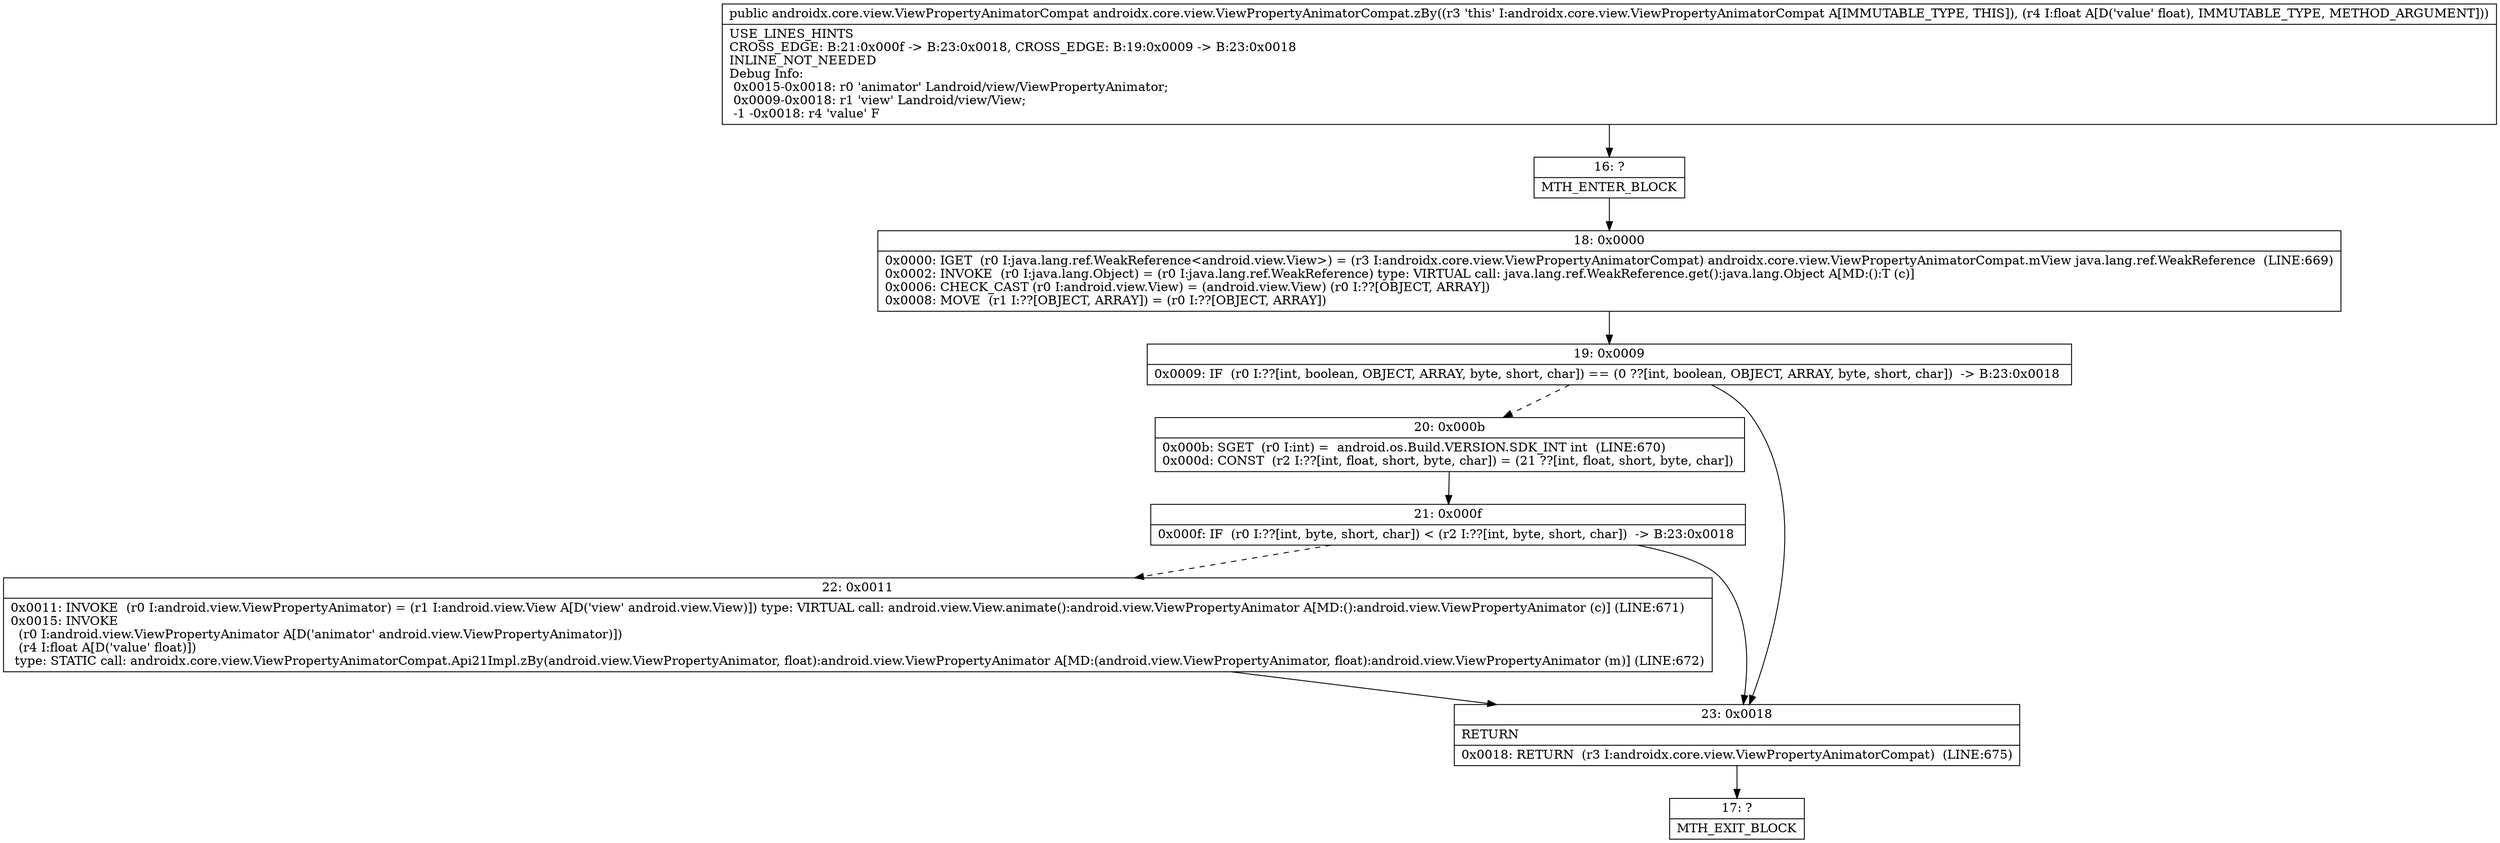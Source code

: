 digraph "CFG forandroidx.core.view.ViewPropertyAnimatorCompat.zBy(F)Landroidx\/core\/view\/ViewPropertyAnimatorCompat;" {
Node_16 [shape=record,label="{16\:\ ?|MTH_ENTER_BLOCK\l}"];
Node_18 [shape=record,label="{18\:\ 0x0000|0x0000: IGET  (r0 I:java.lang.ref.WeakReference\<android.view.View\>) = (r3 I:androidx.core.view.ViewPropertyAnimatorCompat) androidx.core.view.ViewPropertyAnimatorCompat.mView java.lang.ref.WeakReference  (LINE:669)\l0x0002: INVOKE  (r0 I:java.lang.Object) = (r0 I:java.lang.ref.WeakReference) type: VIRTUAL call: java.lang.ref.WeakReference.get():java.lang.Object A[MD:():T (c)]\l0x0006: CHECK_CAST (r0 I:android.view.View) = (android.view.View) (r0 I:??[OBJECT, ARRAY]) \l0x0008: MOVE  (r1 I:??[OBJECT, ARRAY]) = (r0 I:??[OBJECT, ARRAY]) \l}"];
Node_19 [shape=record,label="{19\:\ 0x0009|0x0009: IF  (r0 I:??[int, boolean, OBJECT, ARRAY, byte, short, char]) == (0 ??[int, boolean, OBJECT, ARRAY, byte, short, char])  \-\> B:23:0x0018 \l}"];
Node_20 [shape=record,label="{20\:\ 0x000b|0x000b: SGET  (r0 I:int) =  android.os.Build.VERSION.SDK_INT int  (LINE:670)\l0x000d: CONST  (r2 I:??[int, float, short, byte, char]) = (21 ??[int, float, short, byte, char]) \l}"];
Node_21 [shape=record,label="{21\:\ 0x000f|0x000f: IF  (r0 I:??[int, byte, short, char]) \< (r2 I:??[int, byte, short, char])  \-\> B:23:0x0018 \l}"];
Node_22 [shape=record,label="{22\:\ 0x0011|0x0011: INVOKE  (r0 I:android.view.ViewPropertyAnimator) = (r1 I:android.view.View A[D('view' android.view.View)]) type: VIRTUAL call: android.view.View.animate():android.view.ViewPropertyAnimator A[MD:():android.view.ViewPropertyAnimator (c)] (LINE:671)\l0x0015: INVOKE  \l  (r0 I:android.view.ViewPropertyAnimator A[D('animator' android.view.ViewPropertyAnimator)])\l  (r4 I:float A[D('value' float)])\l type: STATIC call: androidx.core.view.ViewPropertyAnimatorCompat.Api21Impl.zBy(android.view.ViewPropertyAnimator, float):android.view.ViewPropertyAnimator A[MD:(android.view.ViewPropertyAnimator, float):android.view.ViewPropertyAnimator (m)] (LINE:672)\l}"];
Node_23 [shape=record,label="{23\:\ 0x0018|RETURN\l|0x0018: RETURN  (r3 I:androidx.core.view.ViewPropertyAnimatorCompat)  (LINE:675)\l}"];
Node_17 [shape=record,label="{17\:\ ?|MTH_EXIT_BLOCK\l}"];
MethodNode[shape=record,label="{public androidx.core.view.ViewPropertyAnimatorCompat androidx.core.view.ViewPropertyAnimatorCompat.zBy((r3 'this' I:androidx.core.view.ViewPropertyAnimatorCompat A[IMMUTABLE_TYPE, THIS]), (r4 I:float A[D('value' float), IMMUTABLE_TYPE, METHOD_ARGUMENT]))  | USE_LINES_HINTS\lCROSS_EDGE: B:21:0x000f \-\> B:23:0x0018, CROSS_EDGE: B:19:0x0009 \-\> B:23:0x0018\lINLINE_NOT_NEEDED\lDebug Info:\l  0x0015\-0x0018: r0 'animator' Landroid\/view\/ViewPropertyAnimator;\l  0x0009\-0x0018: r1 'view' Landroid\/view\/View;\l  \-1 \-0x0018: r4 'value' F\l}"];
MethodNode -> Node_16;Node_16 -> Node_18;
Node_18 -> Node_19;
Node_19 -> Node_20[style=dashed];
Node_19 -> Node_23;
Node_20 -> Node_21;
Node_21 -> Node_22[style=dashed];
Node_21 -> Node_23;
Node_22 -> Node_23;
Node_23 -> Node_17;
}


